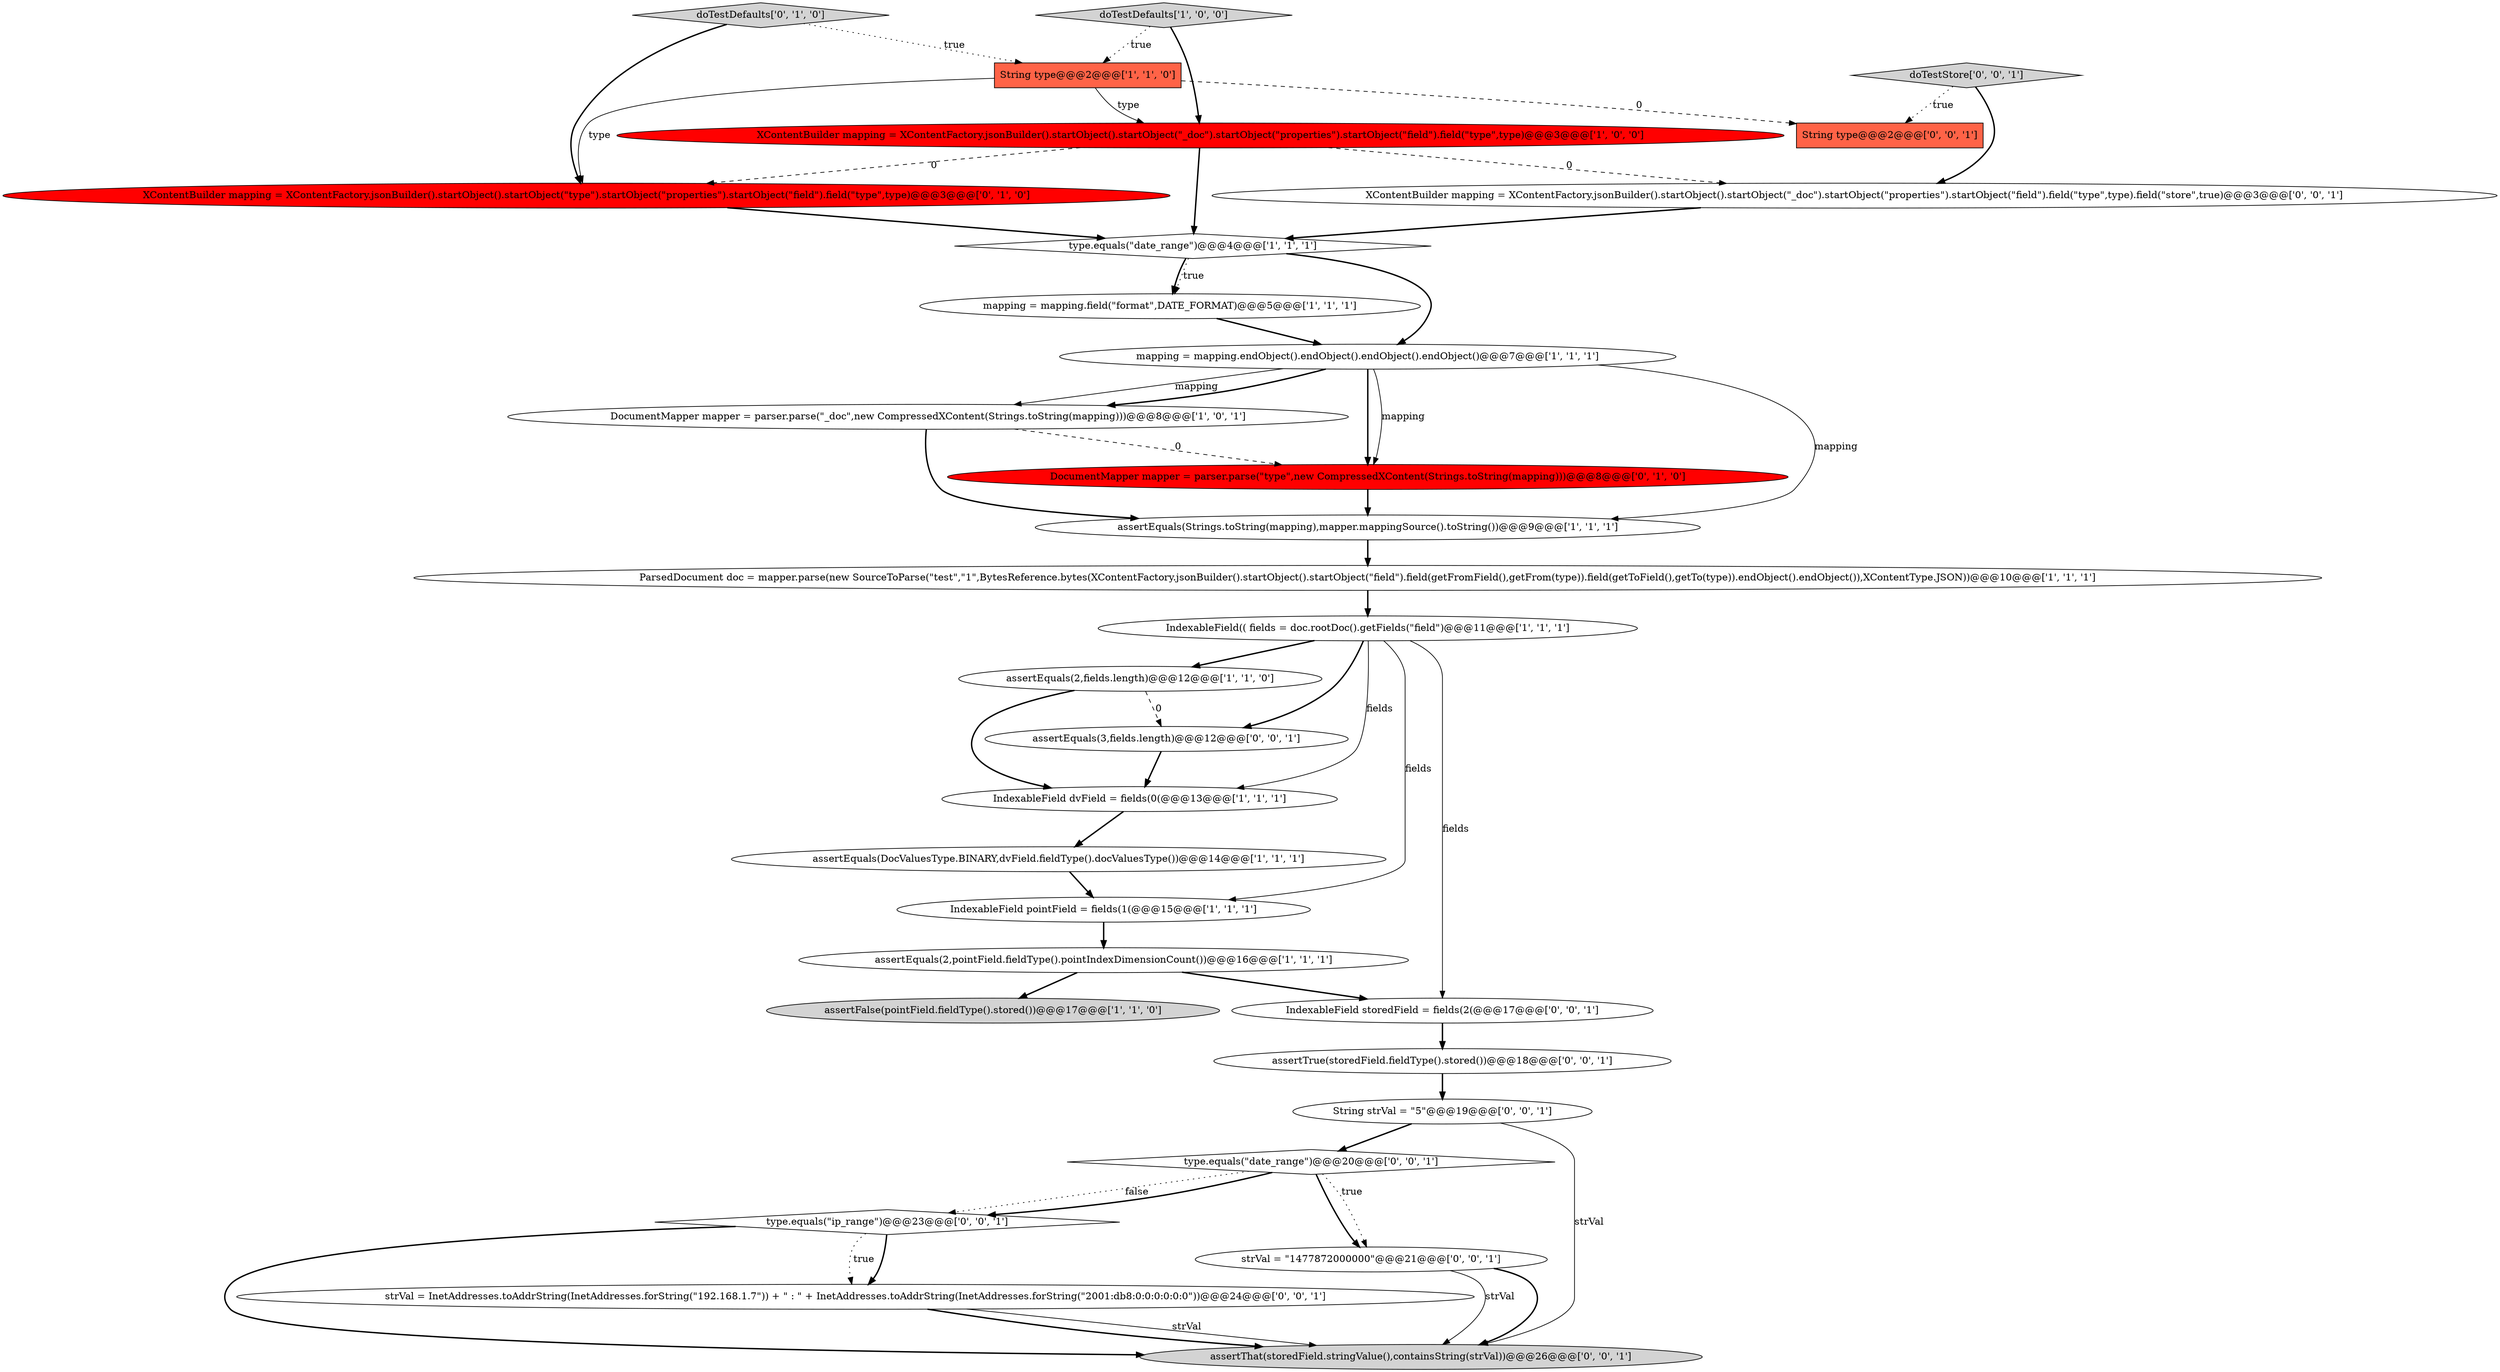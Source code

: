 digraph {
7 [style = filled, label = "assertEquals(DocValuesType.BINARY,dvField.fieldType().docValuesType())@@@14@@@['1', '1', '1']", fillcolor = white, shape = ellipse image = "AAA0AAABBB1BBB"];
15 [style = filled, label = "XContentBuilder mapping = XContentFactory.jsonBuilder().startObject().startObject(\"_doc\").startObject(\"properties\").startObject(\"field\").field(\"type\",type)@@@3@@@['1', '0', '0']", fillcolor = red, shape = ellipse image = "AAA1AAABBB1BBB"];
27 [style = filled, label = "doTestStore['0', '0', '1']", fillcolor = lightgray, shape = diamond image = "AAA0AAABBB3BBB"];
28 [style = filled, label = "assertThat(storedField.stringValue(),containsString(strVal))@@@26@@@['0', '0', '1']", fillcolor = lightgray, shape = ellipse image = "AAA0AAABBB3BBB"];
19 [style = filled, label = "assertTrue(storedField.fieldType().stored())@@@18@@@['0', '0', '1']", fillcolor = white, shape = ellipse image = "AAA0AAABBB3BBB"];
21 [style = filled, label = "String type@@@2@@@['0', '0', '1']", fillcolor = tomato, shape = box image = "AAA0AAABBB3BBB"];
23 [style = filled, label = "assertEquals(3,fields.length)@@@12@@@['0', '0', '1']", fillcolor = white, shape = ellipse image = "AAA0AAABBB3BBB"];
13 [style = filled, label = "assertFalse(pointField.fieldType().stored())@@@17@@@['1', '1', '0']", fillcolor = lightgray, shape = ellipse image = "AAA0AAABBB1BBB"];
29 [style = filled, label = "strVal = InetAddresses.toAddrString(InetAddresses.forString(\"192.168.1.7\")) + \" : \" + InetAddresses.toAddrString(InetAddresses.forString(\"2001:db8:0:0:0:0:0:0\"))@@@24@@@['0', '0', '1']", fillcolor = white, shape = ellipse image = "AAA0AAABBB3BBB"];
30 [style = filled, label = "String strVal = \"5\"@@@19@@@['0', '0', '1']", fillcolor = white, shape = ellipse image = "AAA0AAABBB3BBB"];
6 [style = filled, label = "IndexableField pointField = fields(1(@@@15@@@['1', '1', '1']", fillcolor = white, shape = ellipse image = "AAA0AAABBB1BBB"];
16 [style = filled, label = "XContentBuilder mapping = XContentFactory.jsonBuilder().startObject().startObject(\"type\").startObject(\"properties\").startObject(\"field\").field(\"type\",type)@@@3@@@['0', '1', '0']", fillcolor = red, shape = ellipse image = "AAA1AAABBB2BBB"];
1 [style = filled, label = "mapping = mapping.field(\"format\",DATE_FORMAT)@@@5@@@['1', '1', '1']", fillcolor = white, shape = ellipse image = "AAA0AAABBB1BBB"];
10 [style = filled, label = "assertEquals(2,pointField.fieldType().pointIndexDimensionCount())@@@16@@@['1', '1', '1']", fillcolor = white, shape = ellipse image = "AAA0AAABBB1BBB"];
4 [style = filled, label = "DocumentMapper mapper = parser.parse(\"_doc\",new CompressedXContent(Strings.toString(mapping)))@@@8@@@['1', '0', '1']", fillcolor = white, shape = ellipse image = "AAA0AAABBB1BBB"];
25 [style = filled, label = "type.equals(\"ip_range\")@@@23@@@['0', '0', '1']", fillcolor = white, shape = diamond image = "AAA0AAABBB3BBB"];
9 [style = filled, label = "ParsedDocument doc = mapper.parse(new SourceToParse(\"test\",\"1\",BytesReference.bytes(XContentFactory.jsonBuilder().startObject().startObject(\"field\").field(getFromField(),getFrom(type)).field(getToField(),getTo(type)).endObject().endObject()),XContentType.JSON))@@@10@@@['1', '1', '1']", fillcolor = white, shape = ellipse image = "AAA0AAABBB1BBB"];
0 [style = filled, label = "IndexableField dvField = fields(0(@@@13@@@['1', '1', '1']", fillcolor = white, shape = ellipse image = "AAA0AAABBB1BBB"];
17 [style = filled, label = "DocumentMapper mapper = parser.parse(\"type\",new CompressedXContent(Strings.toString(mapping)))@@@8@@@['0', '1', '0']", fillcolor = red, shape = ellipse image = "AAA1AAABBB2BBB"];
3 [style = filled, label = "String type@@@2@@@['1', '1', '0']", fillcolor = tomato, shape = box image = "AAA0AAABBB1BBB"];
14 [style = filled, label = "assertEquals(2,fields.length)@@@12@@@['1', '1', '0']", fillcolor = white, shape = ellipse image = "AAA0AAABBB1BBB"];
2 [style = filled, label = "mapping = mapping.endObject().endObject().endObject().endObject()@@@7@@@['1', '1', '1']", fillcolor = white, shape = ellipse image = "AAA0AAABBB1BBB"];
24 [style = filled, label = "type.equals(\"date_range\")@@@20@@@['0', '0', '1']", fillcolor = white, shape = diamond image = "AAA0AAABBB3BBB"];
26 [style = filled, label = "XContentBuilder mapping = XContentFactory.jsonBuilder().startObject().startObject(\"_doc\").startObject(\"properties\").startObject(\"field\").field(\"type\",type).field(\"store\",true)@@@3@@@['0', '0', '1']", fillcolor = white, shape = ellipse image = "AAA0AAABBB3BBB"];
20 [style = filled, label = "IndexableField storedField = fields(2(@@@17@@@['0', '0', '1']", fillcolor = white, shape = ellipse image = "AAA0AAABBB3BBB"];
22 [style = filled, label = "strVal = \"1477872000000\"@@@21@@@['0', '0', '1']", fillcolor = white, shape = ellipse image = "AAA0AAABBB3BBB"];
5 [style = filled, label = "assertEquals(Strings.toString(mapping),mapper.mappingSource().toString())@@@9@@@['1', '1', '1']", fillcolor = white, shape = ellipse image = "AAA0AAABBB1BBB"];
8 [style = filled, label = "IndexableField(( fields = doc.rootDoc().getFields(\"field\")@@@11@@@['1', '1', '1']", fillcolor = white, shape = ellipse image = "AAA0AAABBB1BBB"];
11 [style = filled, label = "type.equals(\"date_range\")@@@4@@@['1', '1', '1']", fillcolor = white, shape = diamond image = "AAA0AAABBB1BBB"];
18 [style = filled, label = "doTestDefaults['0', '1', '0']", fillcolor = lightgray, shape = diamond image = "AAA0AAABBB2BBB"];
12 [style = filled, label = "doTestDefaults['1', '0', '0']", fillcolor = lightgray, shape = diamond image = "AAA0AAABBB1BBB"];
2->17 [style = bold, label=""];
12->3 [style = dotted, label="true"];
30->24 [style = bold, label=""];
3->15 [style = solid, label="type"];
17->5 [style = bold, label=""];
10->20 [style = bold, label=""];
25->28 [style = bold, label=""];
24->25 [style = dotted, label="false"];
16->11 [style = bold, label=""];
15->16 [style = dashed, label="0"];
8->23 [style = bold, label=""];
2->5 [style = solid, label="mapping"];
5->9 [style = bold, label=""];
4->17 [style = dashed, label="0"];
3->21 [style = dashed, label="0"];
11->1 [style = bold, label=""];
2->4 [style = solid, label="mapping"];
11->1 [style = dotted, label="true"];
12->15 [style = bold, label=""];
8->6 [style = solid, label="fields"];
8->14 [style = bold, label=""];
22->28 [style = bold, label=""];
8->0 [style = solid, label="fields"];
25->29 [style = bold, label=""];
25->29 [style = dotted, label="true"];
27->21 [style = dotted, label="true"];
9->8 [style = bold, label=""];
24->22 [style = bold, label=""];
2->4 [style = bold, label=""];
23->0 [style = bold, label=""];
11->2 [style = bold, label=""];
26->11 [style = bold, label=""];
8->20 [style = solid, label="fields"];
0->7 [style = bold, label=""];
22->28 [style = solid, label="strVal"];
29->28 [style = bold, label=""];
3->16 [style = solid, label="type"];
14->23 [style = dashed, label="0"];
27->26 [style = bold, label=""];
2->17 [style = solid, label="mapping"];
15->11 [style = bold, label=""];
14->0 [style = bold, label=""];
10->13 [style = bold, label=""];
24->25 [style = bold, label=""];
24->22 [style = dotted, label="true"];
6->10 [style = bold, label=""];
18->3 [style = dotted, label="true"];
7->6 [style = bold, label=""];
15->26 [style = dashed, label="0"];
1->2 [style = bold, label=""];
30->28 [style = solid, label="strVal"];
20->19 [style = bold, label=""];
29->28 [style = solid, label="strVal"];
4->5 [style = bold, label=""];
19->30 [style = bold, label=""];
18->16 [style = bold, label=""];
}
